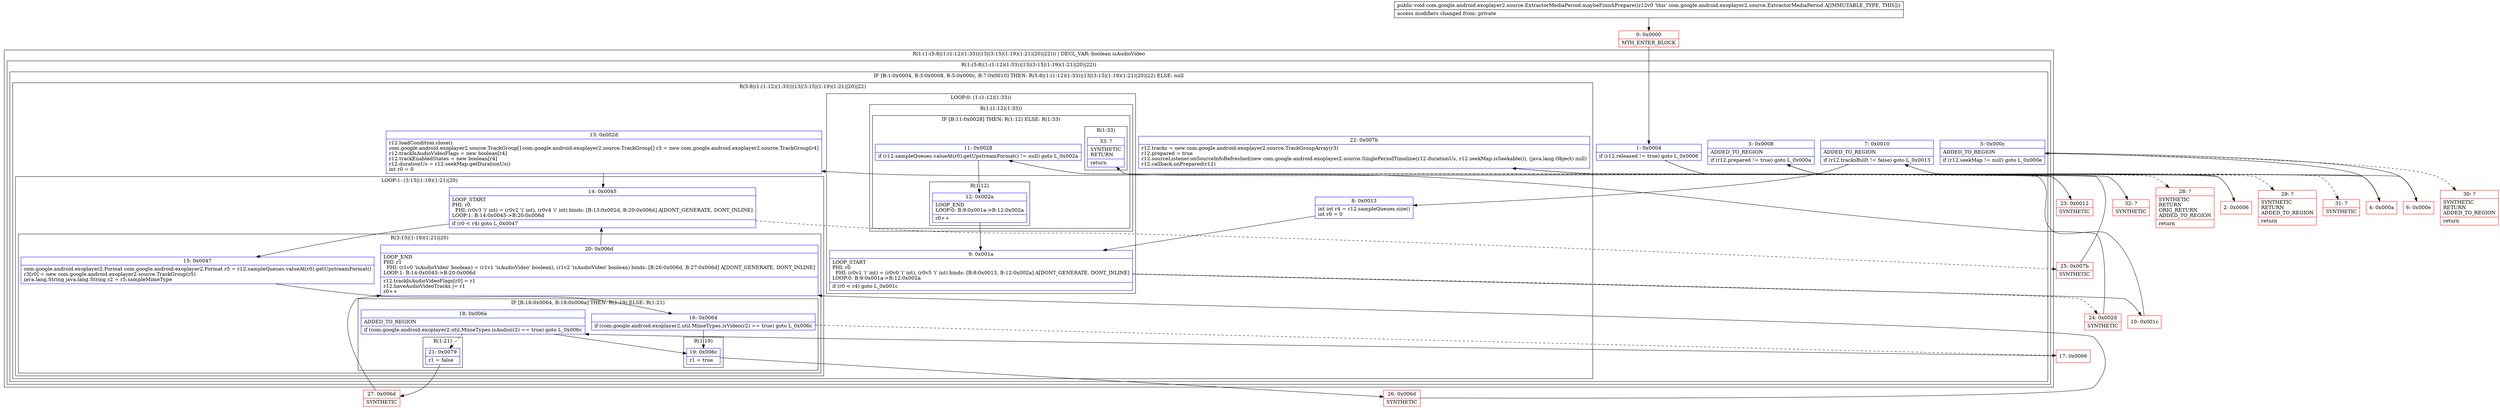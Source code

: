 digraph "CFG forcom.google.android.exoplayer2.source.ExtractorMediaPeriod.maybeFinishPrepare()V" {
subgraph cluster_Region_1704665297 {
label = "R(1:(1:(5:8|(1:(1:12)(1:33))|13|(3:15|(1:19)(1:21)|20)|22))) | DECL_VAR: boolean isAudioVideo\l";
node [shape=record,color=blue];
subgraph cluster_Region_324075344 {
label = "R(1:(5:8|(1:(1:12)(1:33))|13|(3:15|(1:19)(1:21)|20)|22))";
node [shape=record,color=blue];
subgraph cluster_IfRegion_1861529115 {
label = "IF [B:1:0x0004, B:3:0x0008, B:5:0x000c, B:7:0x0010] THEN: R(5:8|(1:(1:12)(1:33))|13|(3:15|(1:19)(1:21)|20)|22) ELSE: null";
node [shape=record,color=blue];
Node_1 [shape=record,label="{1\:\ 0x0004|if (r12.released != true) goto L_0x0006\l}"];
Node_3 [shape=record,label="{3\:\ 0x0008|ADDED_TO_REGION\l|if (r12.prepared != true) goto L_0x000a\l}"];
Node_5 [shape=record,label="{5\:\ 0x000c|ADDED_TO_REGION\l|if (r12.seekMap != null) goto L_0x000e\l}"];
Node_7 [shape=record,label="{7\:\ 0x0010|ADDED_TO_REGION\l|if (r12.tracksBuilt != false) goto L_0x0013\l}"];
subgraph cluster_Region_469886818 {
label = "R(5:8|(1:(1:12)(1:33))|13|(3:15|(1:19)(1:21)|20)|22)";
node [shape=record,color=blue];
Node_8 [shape=record,label="{8\:\ 0x0013|int int r4 = r12.sampleQueues.size()\lint r0 = 0\l}"];
subgraph cluster_LoopRegion_1248122185 {
label = "LOOP:0: (1:(1:12)(1:33))";
node [shape=record,color=blue];
Node_9 [shape=record,label="{9\:\ 0x001a|LOOP_START\lPHI: r0 \l  PHI: (r0v1 'i' int) = (r0v0 'i' int), (r0v5 'i' int) binds: [B:8:0x0013, B:12:0x002a] A[DONT_GENERATE, DONT_INLINE]\lLOOP:0: B:9:0x001a\-\>B:12:0x002a\l|if (r0 \< r4) goto L_0x001c\l}"];
subgraph cluster_Region_1749873124 {
label = "R(1:(1:12)(1:33))";
node [shape=record,color=blue];
subgraph cluster_IfRegion_812867909 {
label = "IF [B:11:0x0028] THEN: R(1:12) ELSE: R(1:33)";
node [shape=record,color=blue];
Node_11 [shape=record,label="{11\:\ 0x0028|if (r12.sampleQueues.valueAt(r0).getUpstreamFormat() != null) goto L_0x002a\l}"];
subgraph cluster_Region_593143995 {
label = "R(1:12)";
node [shape=record,color=blue];
Node_12 [shape=record,label="{12\:\ 0x002a|LOOP_END\lLOOP:0: B:9:0x001a\-\>B:12:0x002a\l|r0++\l}"];
}
subgraph cluster_Region_1416485268 {
label = "R(1:33)";
node [shape=record,color=blue];
Node_33 [shape=record,label="{33\:\ ?|SYNTHETIC\lRETURN\l|return\l}"];
}
}
}
}
Node_13 [shape=record,label="{13\:\ 0x002d|r12.loadCondition.close()\lcom.google.android.exoplayer2.source.TrackGroup[] com.google.android.exoplayer2.source.TrackGroup[] r3 = new com.google.android.exoplayer2.source.TrackGroup[r4]\lr12.trackIsAudioVideoFlags = new boolean[r4]\lr12.trackEnabledStates = new boolean[r4]\lr12.durationUs = r12.seekMap.getDurationUs()\lint r0 = 0\l}"];
subgraph cluster_LoopRegion_545404432 {
label = "LOOP:1: (3:15|(1:19)(1:21)|20)";
node [shape=record,color=blue];
Node_14 [shape=record,label="{14\:\ 0x0045|LOOP_START\lPHI: r0 \l  PHI: (r0v3 'i' int) = (r0v2 'i' int), (r0v4 'i' int) binds: [B:13:0x002d, B:20:0x006d] A[DONT_GENERATE, DONT_INLINE]\lLOOP:1: B:14:0x0045\-\>B:20:0x006d\l|if (r0 \< r4) goto L_0x0047\l}"];
subgraph cluster_Region_1548825759 {
label = "R(3:15|(1:19)(1:21)|20)";
node [shape=record,color=blue];
Node_15 [shape=record,label="{15\:\ 0x0047|com.google.android.exoplayer2.Format com.google.android.exoplayer2.Format r5 = r12.sampleQueues.valueAt(r0).getUpstreamFormat()\lr3[r0] = new com.google.android.exoplayer2.source.TrackGroup(r5)\ljava.lang.String java.lang.String r2 = r5.sampleMimeType\l}"];
subgraph cluster_IfRegion_1842523059 {
label = "IF [B:16:0x0064, B:18:0x006a] THEN: R(1:19) ELSE: R(1:21)";
node [shape=record,color=blue];
Node_16 [shape=record,label="{16\:\ 0x0064|if (com.google.android.exoplayer2.util.MimeTypes.isVideo(r2) == true) goto L_0x006c\l}"];
Node_18 [shape=record,label="{18\:\ 0x006a|ADDED_TO_REGION\l|if (com.google.android.exoplayer2.util.MimeTypes.isAudio(r2) == true) goto L_0x006c\l}"];
subgraph cluster_Region_456903106 {
label = "R(1:19)";
node [shape=record,color=blue];
Node_19 [shape=record,label="{19\:\ 0x006c|r1 = true\l}"];
}
subgraph cluster_Region_820636329 {
label = "R(1:21)";
node [shape=record,color=blue];
Node_21 [shape=record,label="{21\:\ 0x0079|r1 = false\l}"];
}
}
Node_20 [shape=record,label="{20\:\ 0x006d|LOOP_END\lPHI: r1 \l  PHI: (r1v0 'isAudioVideo' boolean) = (r1v1 'isAudioVideo' boolean), (r1v2 'isAudioVideo' boolean) binds: [B:26:0x006d, B:27:0x006d] A[DONT_GENERATE, DONT_INLINE]\lLOOP:1: B:14:0x0045\-\>B:20:0x006d\l|r12.trackIsAudioVideoFlags[r0] = r1\lr12.haveAudioVideoTracks \|= r1\lr0++\l}"];
}
}
Node_22 [shape=record,label="{22\:\ 0x007b|r12.tracks = new com.google.android.exoplayer2.source.TrackGroupArray(r3)\lr12.prepared = true\lr12.sourceListener.onSourceInfoRefreshed(new com.google.android.exoplayer2.source.SinglePeriodTimeline(r12.durationUs, r12.seekMap.isSeekable()), (java.lang.Object) null)\lr12.callback.onPrepared(r12)\l}"];
}
}
}
}
Node_0 [shape=record,color=red,label="{0\:\ 0x0000|MTH_ENTER_BLOCK\l}"];
Node_2 [shape=record,color=red,label="{2\:\ 0x0006}"];
Node_4 [shape=record,color=red,label="{4\:\ 0x000a}"];
Node_6 [shape=record,color=red,label="{6\:\ 0x000e}"];
Node_10 [shape=record,color=red,label="{10\:\ 0x001c}"];
Node_17 [shape=record,color=red,label="{17\:\ 0x0066}"];
Node_23 [shape=record,color=red,label="{23\:\ 0x0012|SYNTHETIC\l}"];
Node_24 [shape=record,color=red,label="{24\:\ 0x002d|SYNTHETIC\l}"];
Node_25 [shape=record,color=red,label="{25\:\ 0x007b|SYNTHETIC\l}"];
Node_26 [shape=record,color=red,label="{26\:\ 0x006d|SYNTHETIC\l}"];
Node_27 [shape=record,color=red,label="{27\:\ 0x006d|SYNTHETIC\l}"];
Node_28 [shape=record,color=red,label="{28\:\ ?|SYNTHETIC\lRETURN\lORIG_RETURN\lADDED_TO_REGION\l|return\l}"];
Node_29 [shape=record,color=red,label="{29\:\ ?|SYNTHETIC\lRETURN\lADDED_TO_REGION\l|return\l}"];
Node_30 [shape=record,color=red,label="{30\:\ ?|SYNTHETIC\lRETURN\lADDED_TO_REGION\l|return\l}"];
Node_31 [shape=record,color=red,label="{31\:\ ?|SYNTHETIC\l}"];
Node_32 [shape=record,color=red,label="{32\:\ ?|SYNTHETIC\l}"];
MethodNode[shape=record,label="{public void com.google.android.exoplayer2.source.ExtractorMediaPeriod.maybeFinishPrepare((r12v0 'this' com.google.android.exoplayer2.source.ExtractorMediaPeriod A[IMMUTABLE_TYPE, THIS]))  | access modifiers changed from: private\l}"];
MethodNode -> Node_0;
Node_1 -> Node_2;
Node_1 -> Node_28[style=dashed];
Node_3 -> Node_4;
Node_3 -> Node_29[style=dashed];
Node_5 -> Node_6;
Node_5 -> Node_30[style=dashed];
Node_7 -> Node_8;
Node_7 -> Node_31[style=dashed];
Node_8 -> Node_9;
Node_9 -> Node_10;
Node_9 -> Node_24[style=dashed];
Node_11 -> Node_12;
Node_11 -> Node_23[style=dashed];
Node_12 -> Node_9;
Node_13 -> Node_14;
Node_14 -> Node_15;
Node_14 -> Node_25[style=dashed];
Node_15 -> Node_16;
Node_16 -> Node_17[style=dashed];
Node_16 -> Node_19;
Node_18 -> Node_19;
Node_18 -> Node_21[style=dashed];
Node_19 -> Node_26;
Node_21 -> Node_27;
Node_20 -> Node_14;
Node_22 -> Node_32;
Node_0 -> Node_1;
Node_2 -> Node_3;
Node_4 -> Node_5;
Node_6 -> Node_7;
Node_10 -> Node_11;
Node_17 -> Node_18;
Node_23 -> Node_33;
Node_24 -> Node_13;
Node_25 -> Node_22;
Node_26 -> Node_20;
Node_27 -> Node_20;
}

